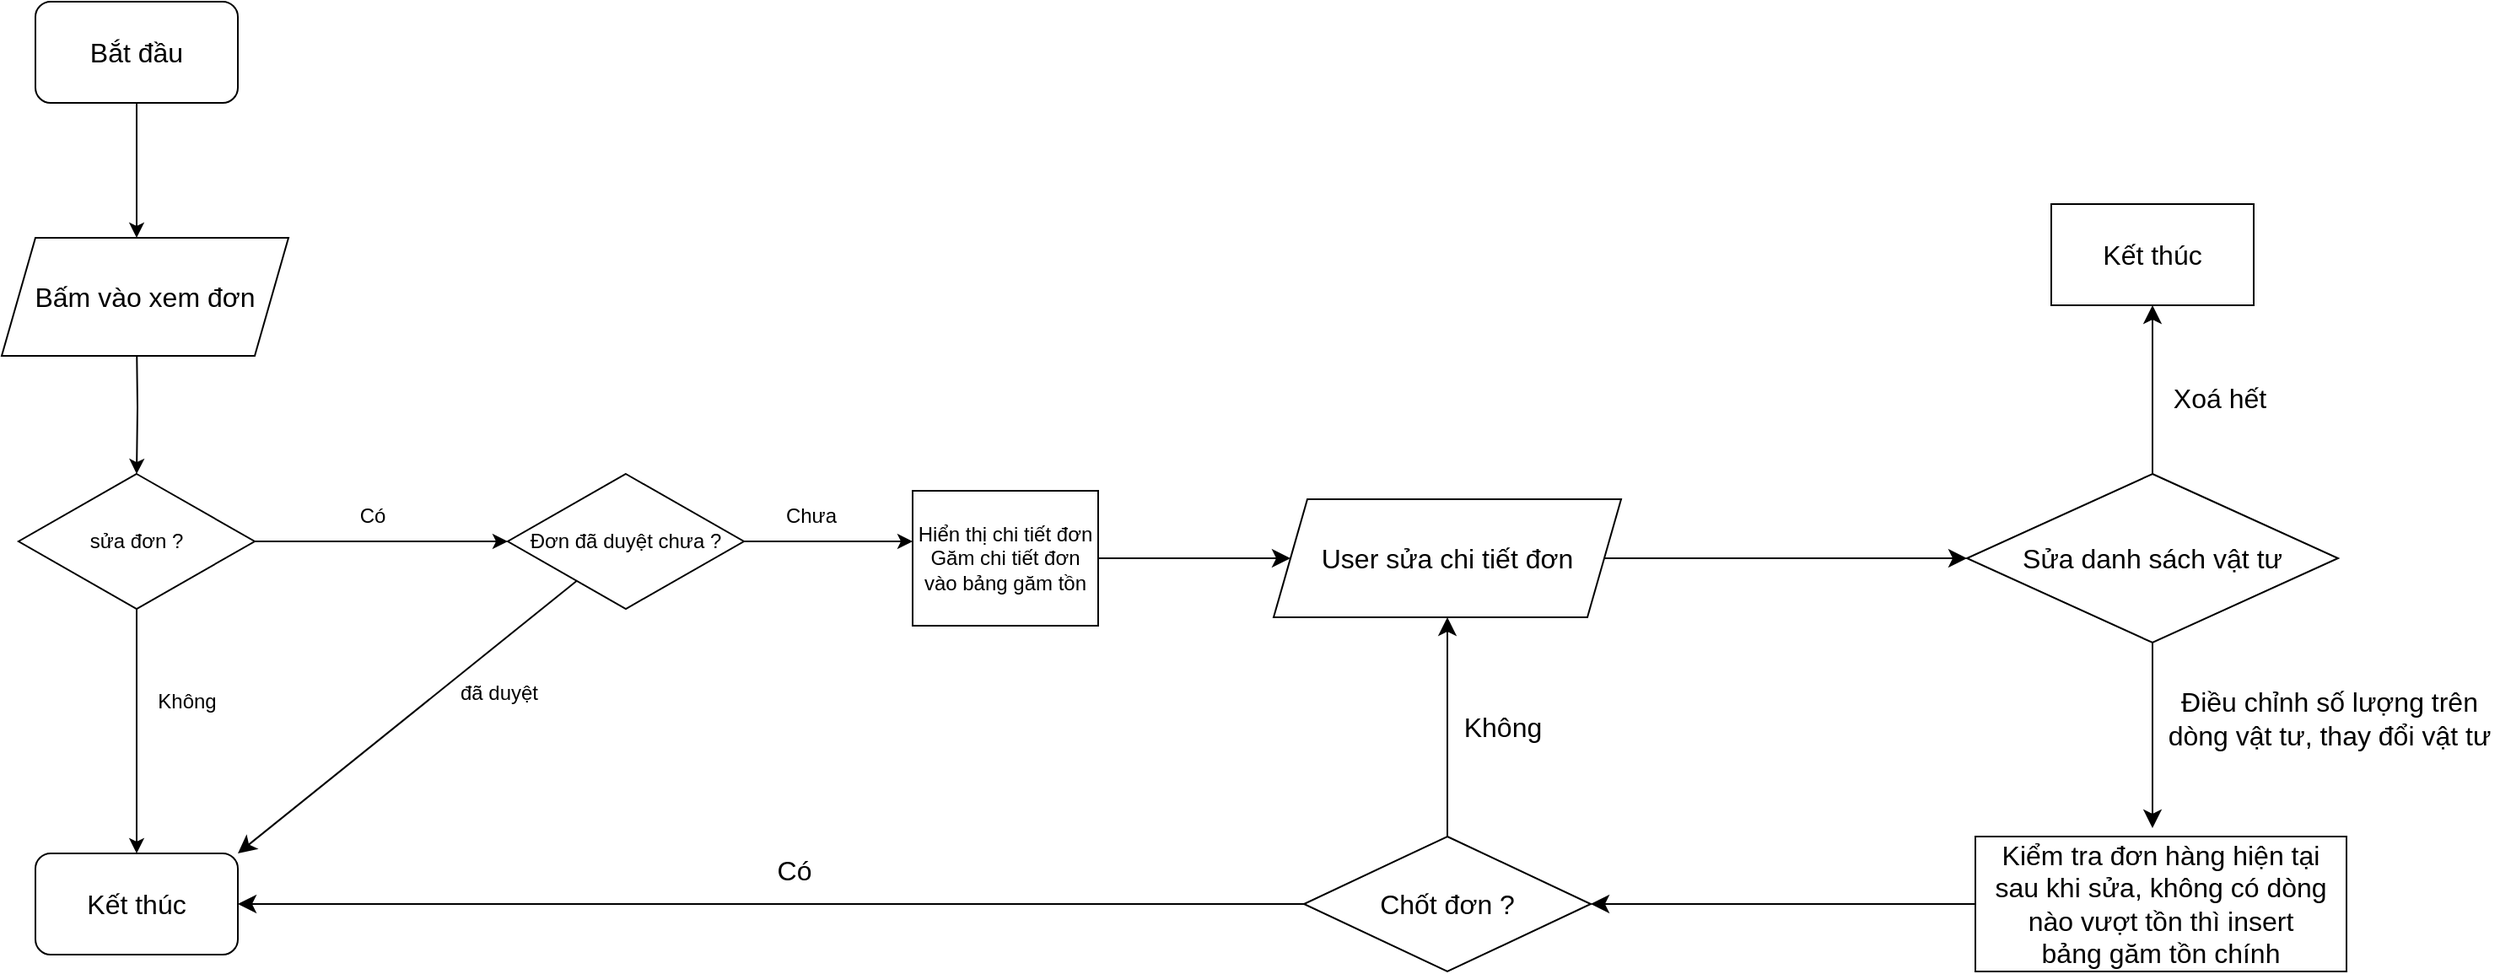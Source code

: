 <mxfile version="21.8.0" type="github">
  <diagram name="Page-1" id="lBZEjL-7u2HndfBsqRj2">
    <mxGraphModel dx="2539" dy="841" grid="1" gridSize="10" guides="1" tooltips="1" connect="1" arrows="1" fold="1" page="1" pageScale="1" pageWidth="827" pageHeight="1169" background="none" math="0" shadow="0">
      <root>
        <mxCell id="0" />
        <mxCell id="1" parent="0" />
        <mxCell id="OFiAfCi6nQqzRcwtdBv--7" style="edgeStyle=orthogonalEdgeStyle;rounded=0;orthogonalLoop=1;jettySize=auto;html=1;exitX=0.5;exitY=1;exitDx=0;exitDy=0;" parent="1" edge="1">
          <mxGeometry relative="1" as="geometry">
            <mxPoint x="-380" y="160" as="targetPoint" />
            <mxPoint x="-380" y="80" as="sourcePoint" />
          </mxGeometry>
        </mxCell>
        <mxCell id="oadoQURwM-oeFqKWCIur-5" style="edgeStyle=orthogonalEdgeStyle;rounded=0;orthogonalLoop=1;jettySize=auto;html=1;entryX=0.5;entryY=0;entryDx=0;entryDy=0;" edge="1" parent="1" target="oadoQURwM-oeFqKWCIur-2">
          <mxGeometry relative="1" as="geometry">
            <mxPoint x="-380" y="220" as="sourcePoint" />
          </mxGeometry>
        </mxCell>
        <mxCell id="oadoQURwM-oeFqKWCIur-3" style="edgeStyle=orthogonalEdgeStyle;rounded=0;orthogonalLoop=1;jettySize=auto;html=1;entryX=0.5;entryY=0;entryDx=0;entryDy=0;" edge="1" parent="1" source="oadoQURwM-oeFqKWCIur-2" target="oadoQURwM-oeFqKWCIur-22">
          <mxGeometry relative="1" as="geometry">
            <mxPoint x="-380" y="480" as="targetPoint" />
          </mxGeometry>
        </mxCell>
        <mxCell id="oadoQURwM-oeFqKWCIur-6" style="edgeStyle=orthogonalEdgeStyle;rounded=0;orthogonalLoop=1;jettySize=auto;html=1;entryX=0;entryY=0.5;entryDx=0;entryDy=0;" edge="1" parent="1" source="oadoQURwM-oeFqKWCIur-2">
          <mxGeometry relative="1" as="geometry">
            <mxPoint x="-160" y="340" as="targetPoint" />
          </mxGeometry>
        </mxCell>
        <mxCell id="oadoQURwM-oeFqKWCIur-2" value="sửa đơn ?" style="rhombus;whiteSpace=wrap;html=1;" vertex="1" parent="1">
          <mxGeometry x="-450" y="300" width="140" height="80" as="geometry" />
        </mxCell>
        <mxCell id="oadoQURwM-oeFqKWCIur-4" value="Không" style="text;strokeColor=none;align=center;fillColor=none;html=1;verticalAlign=middle;whiteSpace=wrap;rounded=0;" vertex="1" parent="1">
          <mxGeometry x="-380" y="420" width="60" height="30" as="geometry" />
        </mxCell>
        <mxCell id="oadoQURwM-oeFqKWCIur-7" value="Có" style="text;strokeColor=none;align=center;fillColor=none;html=1;verticalAlign=middle;whiteSpace=wrap;rounded=0;" vertex="1" parent="1">
          <mxGeometry x="-270" y="310" width="60" height="30" as="geometry" />
        </mxCell>
        <mxCell id="oadoQURwM-oeFqKWCIur-17" style="edgeStyle=orthogonalEdgeStyle;rounded=0;orthogonalLoop=1;jettySize=auto;html=1;" edge="1" parent="1" source="oadoQURwM-oeFqKWCIur-9">
          <mxGeometry relative="1" as="geometry">
            <mxPoint x="80" y="340" as="targetPoint" />
          </mxGeometry>
        </mxCell>
        <mxCell id="oadoQURwM-oeFqKWCIur-43" style="edgeStyle=none;curved=1;rounded=0;orthogonalLoop=1;jettySize=auto;html=1;entryX=1;entryY=0;entryDx=0;entryDy=0;fontSize=12;startSize=8;endSize=8;" edge="1" parent="1" source="oadoQURwM-oeFqKWCIur-9" target="oadoQURwM-oeFqKWCIur-22">
          <mxGeometry relative="1" as="geometry" />
        </mxCell>
        <mxCell id="oadoQURwM-oeFqKWCIur-9" value="Đơn đã duyệt chưa ?" style="rhombus;whiteSpace=wrap;html=1;" vertex="1" parent="1">
          <mxGeometry x="-160" y="300" width="140" height="80" as="geometry" />
        </mxCell>
        <mxCell id="oadoQURwM-oeFqKWCIur-16" value="đã duyệt" style="text;strokeColor=none;align=center;fillColor=none;html=1;verticalAlign=middle;whiteSpace=wrap;rounded=0;" vertex="1" parent="1">
          <mxGeometry x="-220" y="410" width="110" height="40" as="geometry" />
        </mxCell>
        <mxCell id="oadoQURwM-oeFqKWCIur-18" value="Chưa" style="text;strokeColor=none;align=center;fillColor=none;html=1;verticalAlign=middle;whiteSpace=wrap;rounded=0;" vertex="1" parent="1">
          <mxGeometry x="-10" y="310" width="60" height="30" as="geometry" />
        </mxCell>
        <mxCell id="oadoQURwM-oeFqKWCIur-39" style="edgeStyle=none;curved=1;rounded=0;orthogonalLoop=1;jettySize=auto;html=1;entryX=0;entryY=0.5;entryDx=0;entryDy=0;fontSize=12;startSize=8;endSize=8;" edge="1" parent="1" source="oadoQURwM-oeFqKWCIur-20" target="oadoQURwM-oeFqKWCIur-38">
          <mxGeometry relative="1" as="geometry" />
        </mxCell>
        <mxCell id="oadoQURwM-oeFqKWCIur-20" value="Hiển thị chi tiết đơn &lt;br&gt;Găm chi tiết đơn vào bảng găm tồn" style="rounded=0;whiteSpace=wrap;html=1;" vertex="1" parent="1">
          <mxGeometry x="80" y="310" width="110" height="80" as="geometry" />
        </mxCell>
        <mxCell id="oadoQURwM-oeFqKWCIur-21" value="Bắt đầu" style="rounded=1;whiteSpace=wrap;html=1;fontSize=16;" vertex="1" parent="1">
          <mxGeometry x="-440" y="20" width="120" height="60" as="geometry" />
        </mxCell>
        <mxCell id="oadoQURwM-oeFqKWCIur-22" value="Kết thúc" style="rounded=1;whiteSpace=wrap;html=1;fontSize=16;" vertex="1" parent="1">
          <mxGeometry x="-440" y="525" width="120" height="60" as="geometry" />
        </mxCell>
        <mxCell id="oadoQURwM-oeFqKWCIur-23" value="Bấm vào xem đơn" style="shape=parallelogram;perimeter=parallelogramPerimeter;whiteSpace=wrap;html=1;fixedSize=1;fontSize=16;" vertex="1" parent="1">
          <mxGeometry x="-460" y="160" width="170" height="70" as="geometry" />
        </mxCell>
        <mxCell id="oadoQURwM-oeFqKWCIur-28" value="" style="edgeStyle=none;curved=1;rounded=0;orthogonalLoop=1;jettySize=auto;html=1;fontSize=12;startSize=8;endSize=8;" edge="1" parent="1" source="oadoQURwM-oeFqKWCIur-26" target="oadoQURwM-oeFqKWCIur-27">
          <mxGeometry relative="1" as="geometry" />
        </mxCell>
        <mxCell id="oadoQURwM-oeFqKWCIur-33" value="" style="edgeStyle=none;curved=1;rounded=0;orthogonalLoop=1;jettySize=auto;html=1;fontSize=12;startSize=8;endSize=8;" edge="1" parent="1" source="oadoQURwM-oeFqKWCIur-26">
          <mxGeometry relative="1" as="geometry">
            <mxPoint x="815" y="510" as="targetPoint" />
          </mxGeometry>
        </mxCell>
        <mxCell id="oadoQURwM-oeFqKWCIur-26" value="Sửa danh sách vật tư" style="rhombus;whiteSpace=wrap;html=1;fontSize=16;" vertex="1" parent="1">
          <mxGeometry x="705" y="300" width="220" height="100" as="geometry" />
        </mxCell>
        <mxCell id="oadoQURwM-oeFqKWCIur-27" value="Kết thúc" style="whiteSpace=wrap;html=1;fontSize=16;" vertex="1" parent="1">
          <mxGeometry x="755" y="140" width="120" height="60" as="geometry" />
        </mxCell>
        <mxCell id="oadoQURwM-oeFqKWCIur-29" value="Xoá hết" style="text;strokeColor=none;align=center;fillColor=none;html=1;verticalAlign=middle;whiteSpace=wrap;rounded=0;fontSize=16;" vertex="1" parent="1">
          <mxGeometry x="825" y="240" width="60" height="30" as="geometry" />
        </mxCell>
        <mxCell id="oadoQURwM-oeFqKWCIur-32" value="Điều chỉnh số lượng trên dòng vật tư, thay đổi vật tư" style="text;strokeColor=none;align=center;fillColor=none;html=1;verticalAlign=middle;whiteSpace=wrap;rounded=0;fontSize=16;" vertex="1" parent="1">
          <mxGeometry x="820" y="420" width="200" height="50" as="geometry" />
        </mxCell>
        <mxCell id="oadoQURwM-oeFqKWCIur-46" value="" style="edgeStyle=none;curved=1;rounded=0;orthogonalLoop=1;jettySize=auto;html=1;fontSize=12;startSize=8;endSize=8;" edge="1" parent="1" source="oadoQURwM-oeFqKWCIur-34" target="oadoQURwM-oeFqKWCIur-45">
          <mxGeometry relative="1" as="geometry" />
        </mxCell>
        <mxCell id="oadoQURwM-oeFqKWCIur-34" value="Kiểm tra đơn hàng hiện tại sau khi sửa, không có dòng nào vượt tồn thì insert bảng&amp;nbsp;găm tồn chính" style="rounded=0;whiteSpace=wrap;html=1;fontSize=16;" vertex="1" parent="1">
          <mxGeometry x="710" y="515" width="220" height="80" as="geometry" />
        </mxCell>
        <mxCell id="oadoQURwM-oeFqKWCIur-40" style="edgeStyle=none;curved=1;rounded=0;orthogonalLoop=1;jettySize=auto;html=1;fontSize=12;startSize=8;endSize=8;" edge="1" parent="1" source="oadoQURwM-oeFqKWCIur-38" target="oadoQURwM-oeFqKWCIur-26">
          <mxGeometry relative="1" as="geometry" />
        </mxCell>
        <mxCell id="oadoQURwM-oeFqKWCIur-38" value="User sửa chi tiết đơn" style="shape=parallelogram;perimeter=parallelogramPerimeter;whiteSpace=wrap;html=1;fixedSize=1;fontSize=16;" vertex="1" parent="1">
          <mxGeometry x="294" y="315" width="206" height="70" as="geometry" />
        </mxCell>
        <mxCell id="oadoQURwM-oeFqKWCIur-47" style="edgeStyle=none;curved=1;rounded=0;orthogonalLoop=1;jettySize=auto;html=1;fontSize=12;startSize=8;endSize=8;" edge="1" parent="1" source="oadoQURwM-oeFqKWCIur-45">
          <mxGeometry relative="1" as="geometry">
            <mxPoint x="-320" y="555" as="targetPoint" />
          </mxGeometry>
        </mxCell>
        <mxCell id="oadoQURwM-oeFqKWCIur-49" style="edgeStyle=none;curved=1;rounded=0;orthogonalLoop=1;jettySize=auto;html=1;fontSize=12;startSize=8;endSize=8;" edge="1" parent="1" source="oadoQURwM-oeFqKWCIur-45" target="oadoQURwM-oeFqKWCIur-38">
          <mxGeometry relative="1" as="geometry" />
        </mxCell>
        <mxCell id="oadoQURwM-oeFqKWCIur-45" value="Chốt đơn ?" style="rhombus;whiteSpace=wrap;html=1;fontSize=16;rounded=0;" vertex="1" parent="1">
          <mxGeometry x="312" y="515" width="170" height="80" as="geometry" />
        </mxCell>
        <mxCell id="oadoQURwM-oeFqKWCIur-48" value="Có" style="text;strokeColor=none;align=center;fillColor=none;html=1;verticalAlign=middle;whiteSpace=wrap;rounded=0;fontSize=16;" vertex="1" parent="1">
          <mxGeometry x="-30" y="515" width="80" height="40" as="geometry" />
        </mxCell>
        <mxCell id="oadoQURwM-oeFqKWCIur-50" value="Không" style="text;strokeColor=none;align=center;fillColor=none;html=1;verticalAlign=middle;whiteSpace=wrap;rounded=0;fontSize=16;" vertex="1" parent="1">
          <mxGeometry x="390" y="430" width="80" height="40" as="geometry" />
        </mxCell>
      </root>
    </mxGraphModel>
  </diagram>
</mxfile>
